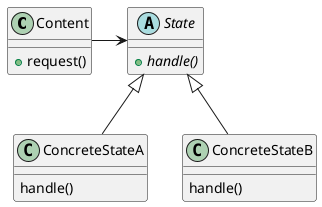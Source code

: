 @startuml

class Content {
  + request()
}

abstract State {
  + {abstract} handle()
}

Content -> State

class ConcreteStateA {
  handle()
}

class ConcreteStateB {
  handle()
}

State <|-- ConcreteStateA
State <|-- ConcreteStateB


@enduml

